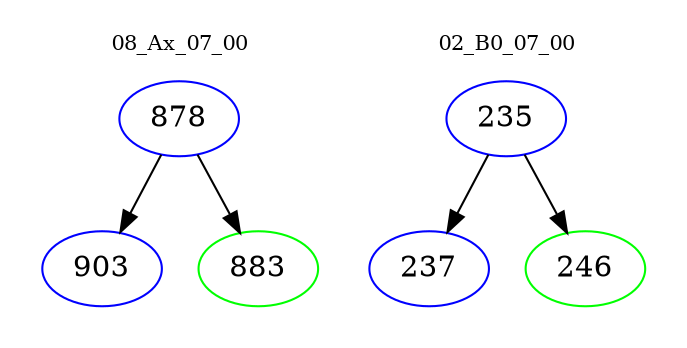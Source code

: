 digraph{
subgraph cluster_0 {
color = white
label = "08_Ax_07_00";
fontsize=10;
T0_878 [label="878", color="blue"]
T0_878 -> T0_903 [color="black"]
T0_903 [label="903", color="blue"]
T0_878 -> T0_883 [color="black"]
T0_883 [label="883", color="green"]
}
subgraph cluster_1 {
color = white
label = "02_B0_07_00";
fontsize=10;
T1_235 [label="235", color="blue"]
T1_235 -> T1_237 [color="black"]
T1_237 [label="237", color="blue"]
T1_235 -> T1_246 [color="black"]
T1_246 [label="246", color="green"]
}
}
